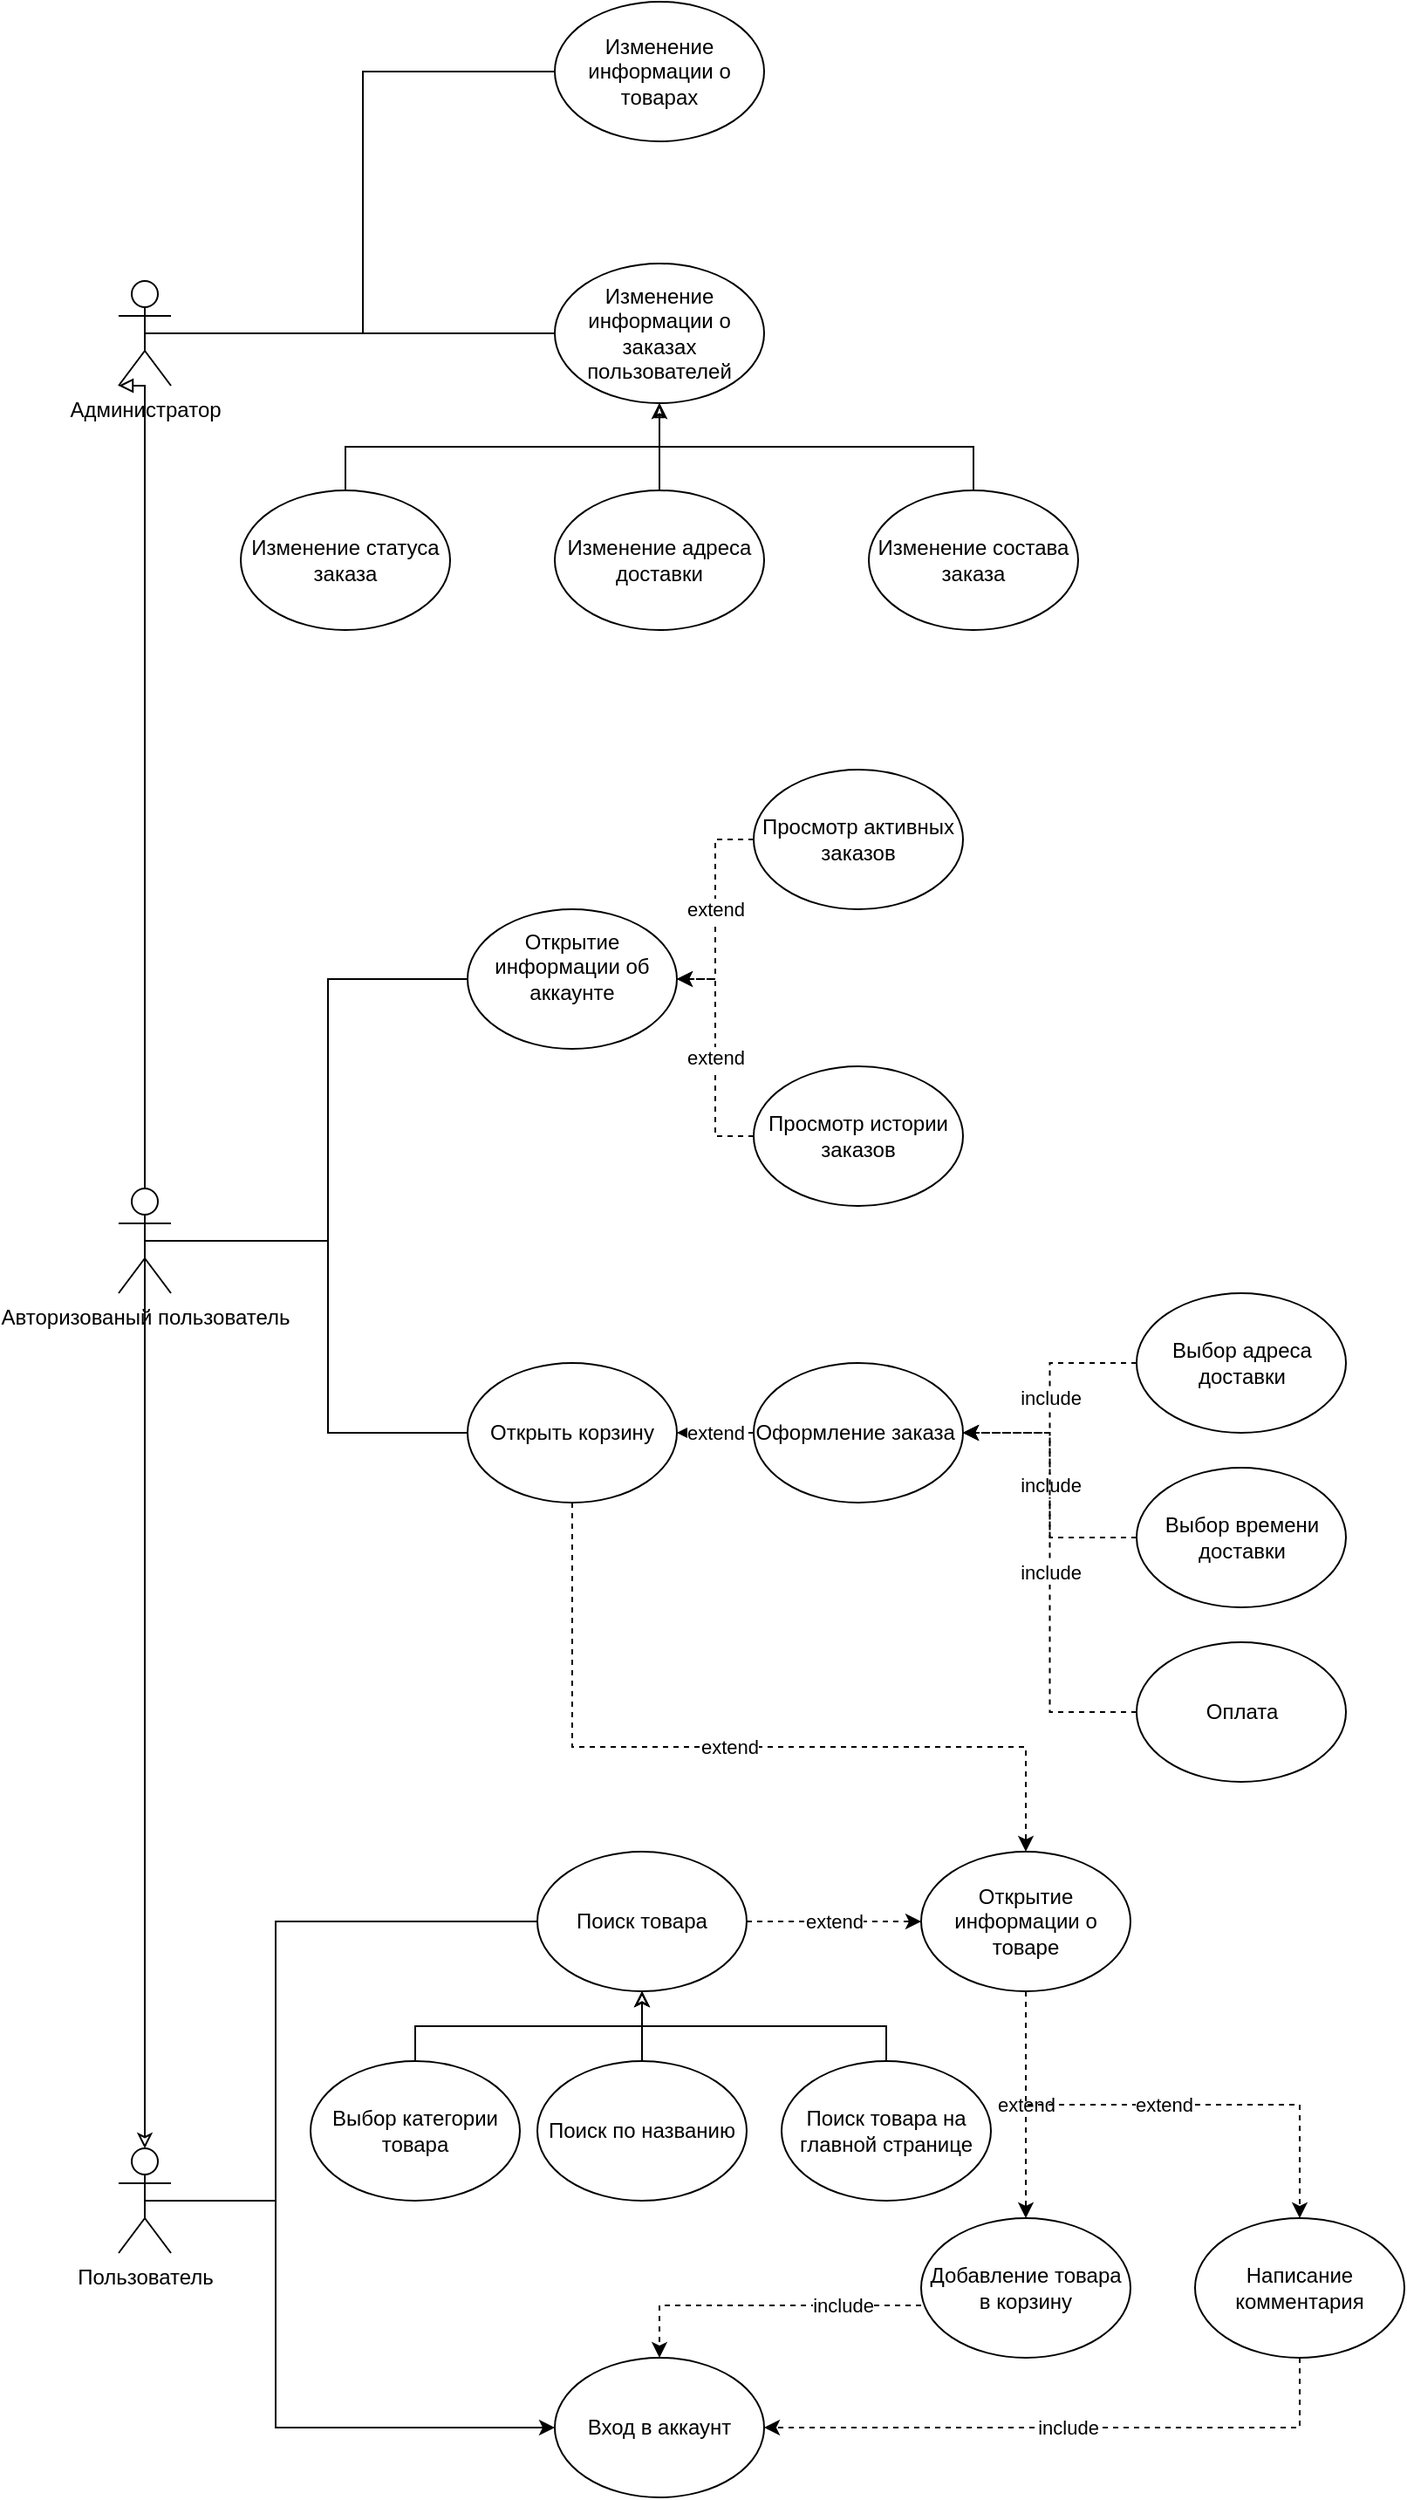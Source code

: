 <mxfile version="24.7.14">
  <diagram name="Страница — 1" id="wXAc0JtJ2brmdLqCeiHa">
    <mxGraphModel dx="3500" dy="2979" grid="1" gridSize="10" guides="1" tooltips="1" connect="1" arrows="1" fold="1" page="1" pageScale="1" pageWidth="827" pageHeight="1169" math="0" shadow="0">
      <root>
        <mxCell id="0" />
        <mxCell id="1" parent="0" />
        <mxCell id="dSBXqH1_jk9pCst1t8Wn-13" style="edgeStyle=orthogonalEdgeStyle;rounded=0;orthogonalLoop=1;jettySize=auto;html=1;exitX=0.5;exitY=0.5;exitDx=0;exitDy=0;exitPerimeter=0;entryX=0;entryY=0.5;entryDx=0;entryDy=0;endArrow=none;endFill=0;" parent="1" source="dSBXqH1_jk9pCst1t8Wn-1" target="dSBXqH1_jk9pCst1t8Wn-3" edge="1">
          <mxGeometry relative="1" as="geometry">
            <Array as="points">
              <mxPoint x="180" y="220" />
              <mxPoint x="180" y="60" />
            </Array>
          </mxGeometry>
        </mxCell>
        <mxCell id="dSBXqH1_jk9pCst1t8Wn-54" style="edgeStyle=orthogonalEdgeStyle;rounded=0;orthogonalLoop=1;jettySize=auto;html=1;exitX=0.5;exitY=0.5;exitDx=0;exitDy=0;exitPerimeter=0;entryX=0;entryY=0.5;entryDx=0;entryDy=0;" parent="1" source="dSBXqH1_jk9pCst1t8Wn-1" target="dSBXqH1_jk9pCst1t8Wn-6" edge="1">
          <mxGeometry relative="1" as="geometry">
            <Array as="points">
              <mxPoint x="180" y="220" />
              <mxPoint x="180" y="350" />
            </Array>
          </mxGeometry>
        </mxCell>
        <mxCell id="dSBXqH1_jk9pCst1t8Wn-1" value="Пользователь&lt;div&gt;&lt;br&gt;&lt;/div&gt;" style="shape=umlActor;verticalLabelPosition=bottom;verticalAlign=top;html=1;outlineConnect=0;" parent="1" vertex="1">
          <mxGeometry x="90" y="190" width="30" height="60" as="geometry" />
        </mxCell>
        <mxCell id="dSBXqH1_jk9pCst1t8Wn-36" value="extend" style="edgeStyle=orthogonalEdgeStyle;rounded=0;orthogonalLoop=1;jettySize=auto;html=1;exitX=1;exitY=0.5;exitDx=0;exitDy=0;entryX=0;entryY=0.5;entryDx=0;entryDy=0;dashed=1;" parent="1" source="dSBXqH1_jk9pCst1t8Wn-3" target="dSBXqH1_jk9pCst1t8Wn-5" edge="1">
          <mxGeometry relative="1" as="geometry" />
        </mxCell>
        <mxCell id="dSBXqH1_jk9pCst1t8Wn-3" value="Поиск товара" style="ellipse;whiteSpace=wrap;html=1;" parent="1" vertex="1">
          <mxGeometry x="330" y="20" width="120" height="80" as="geometry" />
        </mxCell>
        <mxCell id="dSBXqH1_jk9pCst1t8Wn-14" style="edgeStyle=orthogonalEdgeStyle;rounded=0;orthogonalLoop=1;jettySize=auto;html=1;exitX=0.5;exitY=0;exitDx=0;exitDy=0;entryX=0.5;entryY=1;entryDx=0;entryDy=0;endArrow=classic;endFill=0;" parent="1" source="dSBXqH1_jk9pCst1t8Wn-4" target="dSBXqH1_jk9pCst1t8Wn-3" edge="1">
          <mxGeometry relative="1" as="geometry" />
        </mxCell>
        <mxCell id="dSBXqH1_jk9pCst1t8Wn-4" value="Выбор категории товара" style="ellipse;whiteSpace=wrap;html=1;" parent="1" vertex="1">
          <mxGeometry x="200" y="140" width="120" height="80" as="geometry" />
        </mxCell>
        <mxCell id="dSBXqH1_jk9pCst1t8Wn-43" value="extend" style="edgeStyle=orthogonalEdgeStyle;rounded=0;orthogonalLoop=1;jettySize=auto;html=1;exitX=0.5;exitY=1;exitDx=0;exitDy=0;entryX=0.5;entryY=0;entryDx=0;entryDy=0;dashed=1;" parent="1" source="dSBXqH1_jk9pCst1t8Wn-5" target="dSBXqH1_jk9pCst1t8Wn-7" edge="1">
          <mxGeometry relative="1" as="geometry" />
        </mxCell>
        <mxCell id="dSBXqH1_jk9pCst1t8Wn-44" value="extend" style="edgeStyle=orthogonalEdgeStyle;rounded=0;orthogonalLoop=1;jettySize=auto;html=1;exitX=0.5;exitY=1;exitDx=0;exitDy=0;entryX=0.5;entryY=0;entryDx=0;entryDy=0;dashed=1;" parent="1" source="dSBXqH1_jk9pCst1t8Wn-5" target="dSBXqH1_jk9pCst1t8Wn-21" edge="1">
          <mxGeometry relative="1" as="geometry" />
        </mxCell>
        <mxCell id="dSBXqH1_jk9pCst1t8Wn-5" value="Открытие информации о товаре" style="ellipse;whiteSpace=wrap;html=1;" parent="1" vertex="1">
          <mxGeometry x="550" y="20" width="120" height="80" as="geometry" />
        </mxCell>
        <mxCell id="dSBXqH1_jk9pCst1t8Wn-6" value="Вход в аккаунт" style="ellipse;whiteSpace=wrap;html=1;" parent="1" vertex="1">
          <mxGeometry x="340" y="310" width="120" height="80" as="geometry" />
        </mxCell>
        <mxCell id="dSBXqH1_jk9pCst1t8Wn-45" value="include" style="edgeStyle=orthogonalEdgeStyle;rounded=0;orthogonalLoop=1;jettySize=auto;html=1;exitX=0.5;exitY=1;exitDx=0;exitDy=0;entryX=0.5;entryY=0;entryDx=0;entryDy=0;dashed=1;" parent="1" source="dSBXqH1_jk9pCst1t8Wn-7" target="dSBXqH1_jk9pCst1t8Wn-6" edge="1">
          <mxGeometry relative="1" as="geometry">
            <Array as="points">
              <mxPoint x="610" y="280" />
              <mxPoint x="400" y="280" />
            </Array>
          </mxGeometry>
        </mxCell>
        <mxCell id="dSBXqH1_jk9pCst1t8Wn-7" value="Добавление товара в корзину" style="ellipse;whiteSpace=wrap;html=1;" parent="1" vertex="1">
          <mxGeometry x="550" y="230" width="120" height="80" as="geometry" />
        </mxCell>
        <mxCell id="dSBXqH1_jk9pCst1t8Wn-58" value="extend" style="edgeStyle=orthogonalEdgeStyle;rounded=0;orthogonalLoop=1;jettySize=auto;html=1;exitX=0;exitY=0.5;exitDx=0;exitDy=0;entryX=1;entryY=0.5;entryDx=0;entryDy=0;dashed=1;" parent="1" source="dSBXqH1_jk9pCst1t8Wn-8" target="dSBXqH1_jk9pCst1t8Wn-53" edge="1">
          <mxGeometry relative="1" as="geometry">
            <Array as="points">
              <mxPoint x="420" y="-220" />
              <mxPoint x="420" y="-220" />
            </Array>
          </mxGeometry>
        </mxCell>
        <mxCell id="dSBXqH1_jk9pCst1t8Wn-8" value="Оформление заказа&amp;nbsp;" style="ellipse;whiteSpace=wrap;html=1;" parent="1" vertex="1">
          <mxGeometry x="454" y="-260" width="120" height="80" as="geometry" />
        </mxCell>
        <mxCell id="dSBXqH1_jk9pCst1t8Wn-16" style="edgeStyle=orthogonalEdgeStyle;rounded=0;orthogonalLoop=1;jettySize=auto;html=1;exitX=0.5;exitY=0;exitDx=0;exitDy=0;entryX=0.5;entryY=1;entryDx=0;entryDy=0;endArrow=classic;endFill=0;" parent="1" source="dSBXqH1_jk9pCst1t8Wn-15" target="dSBXqH1_jk9pCst1t8Wn-3" edge="1">
          <mxGeometry relative="1" as="geometry" />
        </mxCell>
        <mxCell id="dSBXqH1_jk9pCst1t8Wn-15" value="Поиск по названию" style="ellipse;whiteSpace=wrap;html=1;" parent="1" vertex="1">
          <mxGeometry x="330" y="140" width="120" height="80" as="geometry" />
        </mxCell>
        <mxCell id="dSBXqH1_jk9pCst1t8Wn-19" style="edgeStyle=orthogonalEdgeStyle;rounded=0;orthogonalLoop=1;jettySize=auto;html=1;exitX=0.5;exitY=0;exitDx=0;exitDy=0;entryX=0.5;entryY=1;entryDx=0;entryDy=0;endArrow=classic;endFill=0;" parent="1" source="dSBXqH1_jk9pCst1t8Wn-18" target="dSBXqH1_jk9pCst1t8Wn-3" edge="1">
          <mxGeometry relative="1" as="geometry" />
        </mxCell>
        <mxCell id="dSBXqH1_jk9pCst1t8Wn-18" value="Поиск товара на главной странице" style="ellipse;whiteSpace=wrap;html=1;" parent="1" vertex="1">
          <mxGeometry x="470" y="140" width="120" height="80" as="geometry" />
        </mxCell>
        <mxCell id="dSBXqH1_jk9pCst1t8Wn-55" value="include" style="edgeStyle=orthogonalEdgeStyle;rounded=0;orthogonalLoop=1;jettySize=auto;html=1;exitX=0.5;exitY=1;exitDx=0;exitDy=0;entryX=1;entryY=0.5;entryDx=0;entryDy=0;dashed=1;" parent="1" source="dSBXqH1_jk9pCst1t8Wn-21" target="dSBXqH1_jk9pCst1t8Wn-6" edge="1">
          <mxGeometry relative="1" as="geometry" />
        </mxCell>
        <mxCell id="dSBXqH1_jk9pCst1t8Wn-21" value="Написание комментария" style="ellipse;whiteSpace=wrap;html=1;" parent="1" vertex="1">
          <mxGeometry x="707" y="230" width="120" height="80" as="geometry" />
        </mxCell>
        <mxCell id="dSBXqH1_jk9pCst1t8Wn-34" value="include" style="edgeStyle=orthogonalEdgeStyle;rounded=0;orthogonalLoop=1;jettySize=auto;html=1;exitX=0;exitY=0.5;exitDx=0;exitDy=0;entryX=1;entryY=0.5;entryDx=0;entryDy=0;dashed=1;" parent="1" source="dSBXqH1_jk9pCst1t8Wn-32" target="dSBXqH1_jk9pCst1t8Wn-8" edge="1">
          <mxGeometry relative="1" as="geometry" />
        </mxCell>
        <mxCell id="dSBXqH1_jk9pCst1t8Wn-32" value="Выбор адреса доставки" style="ellipse;whiteSpace=wrap;html=1;" parent="1" vertex="1">
          <mxGeometry x="673.5" y="-300" width="120" height="80" as="geometry" />
        </mxCell>
        <mxCell id="dSBXqH1_jk9pCst1t8Wn-35" value="include" style="edgeStyle=orthogonalEdgeStyle;rounded=0;orthogonalLoop=1;jettySize=auto;html=1;exitX=0;exitY=0.5;exitDx=0;exitDy=0;entryX=1;entryY=0.5;entryDx=0;entryDy=0;dashed=1;" parent="1" source="dSBXqH1_jk9pCst1t8Wn-33" target="dSBXqH1_jk9pCst1t8Wn-8" edge="1">
          <mxGeometry relative="1" as="geometry" />
        </mxCell>
        <mxCell id="dSBXqH1_jk9pCst1t8Wn-33" value="Выбор времени доставки" style="ellipse;whiteSpace=wrap;html=1;" parent="1" vertex="1">
          <mxGeometry x="673.5" y="-200" width="120" height="80" as="geometry" />
        </mxCell>
        <mxCell id="dSBXqH1_jk9pCst1t8Wn-41" style="edgeStyle=orthogonalEdgeStyle;rounded=0;orthogonalLoop=1;jettySize=auto;html=1;endArrow=classic;endFill=0;exitX=0.5;exitY=0.5;exitDx=0;exitDy=0;exitPerimeter=0;" parent="1" source="dSBXqH1_jk9pCst1t8Wn-40" target="dSBXqH1_jk9pCst1t8Wn-1" edge="1">
          <mxGeometry relative="1" as="geometry">
            <mxPoint x="100" y="-250" as="sourcePoint" />
          </mxGeometry>
        </mxCell>
        <mxCell id="dSBXqH1_jk9pCst1t8Wn-57" style="edgeStyle=orthogonalEdgeStyle;rounded=0;orthogonalLoop=1;jettySize=auto;html=1;exitX=0.5;exitY=0.5;exitDx=0;exitDy=0;exitPerimeter=0;entryX=0;entryY=0.5;entryDx=0;entryDy=0;endArrow=none;endFill=0;" parent="1" source="dSBXqH1_jk9pCst1t8Wn-40" target="dSBXqH1_jk9pCst1t8Wn-53" edge="1">
          <mxGeometry relative="1" as="geometry">
            <Array as="points">
              <mxPoint x="210" y="-330" />
              <mxPoint x="210" y="-220" />
            </Array>
          </mxGeometry>
        </mxCell>
        <mxCell id="dSBXqH1_jk9pCst1t8Wn-66" style="edgeStyle=orthogonalEdgeStyle;rounded=0;orthogonalLoop=1;jettySize=auto;html=1;exitX=0.5;exitY=0.5;exitDx=0;exitDy=0;exitPerimeter=0;entryX=0;entryY=0.5;entryDx=0;entryDy=0;endArrow=none;endFill=0;" parent="1" source="dSBXqH1_jk9pCst1t8Wn-40" target="dSBXqH1_jk9pCst1t8Wn-65" edge="1">
          <mxGeometry relative="1" as="geometry">
            <Array as="points">
              <mxPoint x="210" y="-330" />
              <mxPoint x="210" y="-480" />
            </Array>
          </mxGeometry>
        </mxCell>
        <mxCell id="dSBXqH1_jk9pCst1t8Wn-40" value="Авторизованый пользователь&lt;div&gt;&lt;br&gt;&lt;/div&gt;" style="shape=umlActor;verticalLabelPosition=bottom;verticalAlign=top;html=1;outlineConnect=0;" parent="1" vertex="1">
          <mxGeometry x="90" y="-360" width="30" height="60" as="geometry" />
        </mxCell>
        <mxCell id="dSBXqH1_jk9pCst1t8Wn-52" value="include" style="edgeStyle=orthogonalEdgeStyle;rounded=0;orthogonalLoop=1;jettySize=auto;html=1;exitX=0;exitY=0.5;exitDx=0;exitDy=0;entryX=1;entryY=0.5;entryDx=0;entryDy=0;dashed=1;" parent="1" source="dSBXqH1_jk9pCst1t8Wn-48" target="dSBXqH1_jk9pCst1t8Wn-8" edge="1">
          <mxGeometry relative="1" as="geometry" />
        </mxCell>
        <mxCell id="dSBXqH1_jk9pCst1t8Wn-48" value="Оплата" style="ellipse;whiteSpace=wrap;html=1;" parent="1" vertex="1">
          <mxGeometry x="673.5" y="-100" width="120" height="80" as="geometry" />
        </mxCell>
        <mxCell id="dSBXqH1_jk9pCst1t8Wn-59" value="extend" style="edgeStyle=orthogonalEdgeStyle;rounded=0;orthogonalLoop=1;jettySize=auto;html=1;exitX=0.5;exitY=1;exitDx=0;exitDy=0;entryX=0.5;entryY=0;entryDx=0;entryDy=0;dashed=1;" parent="1" source="dSBXqH1_jk9pCst1t8Wn-53" target="dSBXqH1_jk9pCst1t8Wn-5" edge="1">
          <mxGeometry relative="1" as="geometry">
            <Array as="points">
              <mxPoint x="350" y="-40" />
              <mxPoint x="610" y="-40" />
            </Array>
          </mxGeometry>
        </mxCell>
        <mxCell id="dSBXqH1_jk9pCst1t8Wn-53" value="Открыть корзину" style="ellipse;whiteSpace=wrap;html=1;" parent="1" vertex="1">
          <mxGeometry x="290" y="-260" width="120" height="80" as="geometry" />
        </mxCell>
        <mxCell id="dSBXqH1_jk9pCst1t8Wn-61" value="extend" style="edgeStyle=orthogonalEdgeStyle;rounded=0;orthogonalLoop=1;jettySize=auto;html=1;exitX=0;exitY=0.5;exitDx=0;exitDy=0;entryX=1;entryY=0.5;entryDx=0;entryDy=0;dashed=1;" parent="1" source="dSBXqH1_jk9pCst1t8Wn-62" target="dSBXqH1_jk9pCst1t8Wn-65" edge="1">
          <mxGeometry relative="1" as="geometry" />
        </mxCell>
        <mxCell id="dSBXqH1_jk9pCst1t8Wn-62" value="Просмотр истории заказов" style="ellipse;whiteSpace=wrap;html=1;" parent="1" vertex="1">
          <mxGeometry x="454" y="-430" width="120" height="80" as="geometry" />
        </mxCell>
        <mxCell id="dSBXqH1_jk9pCst1t8Wn-63" value="extend" style="edgeStyle=orthogonalEdgeStyle;rounded=0;orthogonalLoop=1;jettySize=auto;html=1;exitX=0;exitY=0.5;exitDx=0;exitDy=0;entryX=1;entryY=0.5;entryDx=0;entryDy=0;dashed=1;" parent="1" source="dSBXqH1_jk9pCst1t8Wn-64" target="dSBXqH1_jk9pCst1t8Wn-65" edge="1">
          <mxGeometry relative="1" as="geometry" />
        </mxCell>
        <mxCell id="dSBXqH1_jk9pCst1t8Wn-64" value="Просмотр активных заказов" style="ellipse;whiteSpace=wrap;html=1;" parent="1" vertex="1">
          <mxGeometry x="454" y="-600" width="120" height="80" as="geometry" />
        </mxCell>
        <mxCell id="dSBXqH1_jk9pCst1t8Wn-65" value="Открытие информации об аккаунте&lt;div&gt;&lt;br&gt;&lt;/div&gt;" style="ellipse;whiteSpace=wrap;html=1;" parent="1" vertex="1">
          <mxGeometry x="290" y="-520" width="120" height="80" as="geometry" />
        </mxCell>
        <mxCell id="QH_7X-j5wHZKRnbTWg2i-13" style="edgeStyle=orthogonalEdgeStyle;rounded=0;orthogonalLoop=1;jettySize=auto;html=1;exitX=0.5;exitY=0.5;exitDx=0;exitDy=0;exitPerimeter=0;entryX=0;entryY=0.5;entryDx=0;entryDy=0;endArrow=none;endFill=0;" edge="1" parent="1" source="QH_7X-j5wHZKRnbTWg2i-1" target="QH_7X-j5wHZKRnbTWg2i-3">
          <mxGeometry relative="1" as="geometry" />
        </mxCell>
        <mxCell id="QH_7X-j5wHZKRnbTWg2i-14" style="edgeStyle=orthogonalEdgeStyle;rounded=0;orthogonalLoop=1;jettySize=auto;html=1;exitX=0.5;exitY=0.5;exitDx=0;exitDy=0;exitPerimeter=0;entryX=0;entryY=0.5;entryDx=0;entryDy=0;endArrow=none;endFill=0;" edge="1" parent="1" source="QH_7X-j5wHZKRnbTWg2i-1" target="QH_7X-j5wHZKRnbTWg2i-2">
          <mxGeometry relative="1" as="geometry" />
        </mxCell>
        <mxCell id="QH_7X-j5wHZKRnbTWg2i-1" value="Администратор&lt;div&gt;&lt;br&gt;&lt;/div&gt;" style="shape=umlActor;verticalLabelPosition=bottom;verticalAlign=top;html=1;outlineConnect=0;" vertex="1" parent="1">
          <mxGeometry x="90" y="-880" width="30" height="60" as="geometry" />
        </mxCell>
        <mxCell id="QH_7X-j5wHZKRnbTWg2i-2" value="Изменение информации о товарах" style="ellipse;whiteSpace=wrap;html=1;" vertex="1" parent="1">
          <mxGeometry x="340" y="-1040" width="120" height="80" as="geometry" />
        </mxCell>
        <mxCell id="QH_7X-j5wHZKRnbTWg2i-3" value="Изменение информации о заказах пользователей" style="ellipse;whiteSpace=wrap;html=1;" vertex="1" parent="1">
          <mxGeometry x="340" y="-890" width="120" height="80" as="geometry" />
        </mxCell>
        <mxCell id="QH_7X-j5wHZKRnbTWg2i-7" style="edgeStyle=orthogonalEdgeStyle;rounded=0;orthogonalLoop=1;jettySize=auto;html=1;exitX=0.5;exitY=0;exitDx=0;exitDy=0;entryX=0.5;entryY=1;entryDx=0;entryDy=0;endArrow=classic;endFill=0;" edge="1" parent="1" source="QH_7X-j5wHZKRnbTWg2i-4" target="QH_7X-j5wHZKRnbTWg2i-3">
          <mxGeometry relative="1" as="geometry" />
        </mxCell>
        <mxCell id="QH_7X-j5wHZKRnbTWg2i-4" value="Изменение статуса заказа" style="ellipse;whiteSpace=wrap;html=1;" vertex="1" parent="1">
          <mxGeometry x="160" y="-760" width="120" height="80" as="geometry" />
        </mxCell>
        <mxCell id="QH_7X-j5wHZKRnbTWg2i-9" style="edgeStyle=orthogonalEdgeStyle;rounded=0;orthogonalLoop=1;jettySize=auto;html=1;exitX=0.5;exitY=0;exitDx=0;exitDy=0;entryX=0.5;entryY=1;entryDx=0;entryDy=0;endArrow=classic;endFill=0;" edge="1" parent="1" source="QH_7X-j5wHZKRnbTWg2i-5" target="QH_7X-j5wHZKRnbTWg2i-3">
          <mxGeometry relative="1" as="geometry" />
        </mxCell>
        <mxCell id="QH_7X-j5wHZKRnbTWg2i-5" value="Изменение адреса доставки" style="ellipse;whiteSpace=wrap;html=1;" vertex="1" parent="1">
          <mxGeometry x="340" y="-760" width="120" height="80" as="geometry" />
        </mxCell>
        <mxCell id="QH_7X-j5wHZKRnbTWg2i-10" style="edgeStyle=orthogonalEdgeStyle;rounded=0;orthogonalLoop=1;jettySize=auto;html=1;exitX=0.5;exitY=0;exitDx=0;exitDy=0;entryX=0.5;entryY=1;entryDx=0;entryDy=0;endArrow=blockThin;endFill=0;" edge="1" parent="1" source="QH_7X-j5wHZKRnbTWg2i-6" target="QH_7X-j5wHZKRnbTWg2i-3">
          <mxGeometry relative="1" as="geometry" />
        </mxCell>
        <mxCell id="QH_7X-j5wHZKRnbTWg2i-6" value="Изменение состава заказа" style="ellipse;whiteSpace=wrap;html=1;" vertex="1" parent="1">
          <mxGeometry x="520" y="-760" width="120" height="80" as="geometry" />
        </mxCell>
        <mxCell id="QH_7X-j5wHZKRnbTWg2i-15" style="edgeStyle=orthogonalEdgeStyle;rounded=0;orthogonalLoop=1;jettySize=auto;html=1;exitX=0.5;exitY=0;exitDx=0;exitDy=0;exitPerimeter=0;entryX=0;entryY=1;entryDx=0;entryDy=0;entryPerimeter=0;endArrow=block;endFill=0;" edge="1" parent="1" source="dSBXqH1_jk9pCst1t8Wn-40" target="QH_7X-j5wHZKRnbTWg2i-1">
          <mxGeometry relative="1" as="geometry">
            <Array as="points">
              <mxPoint x="105" y="-820" />
            </Array>
          </mxGeometry>
        </mxCell>
      </root>
    </mxGraphModel>
  </diagram>
</mxfile>
